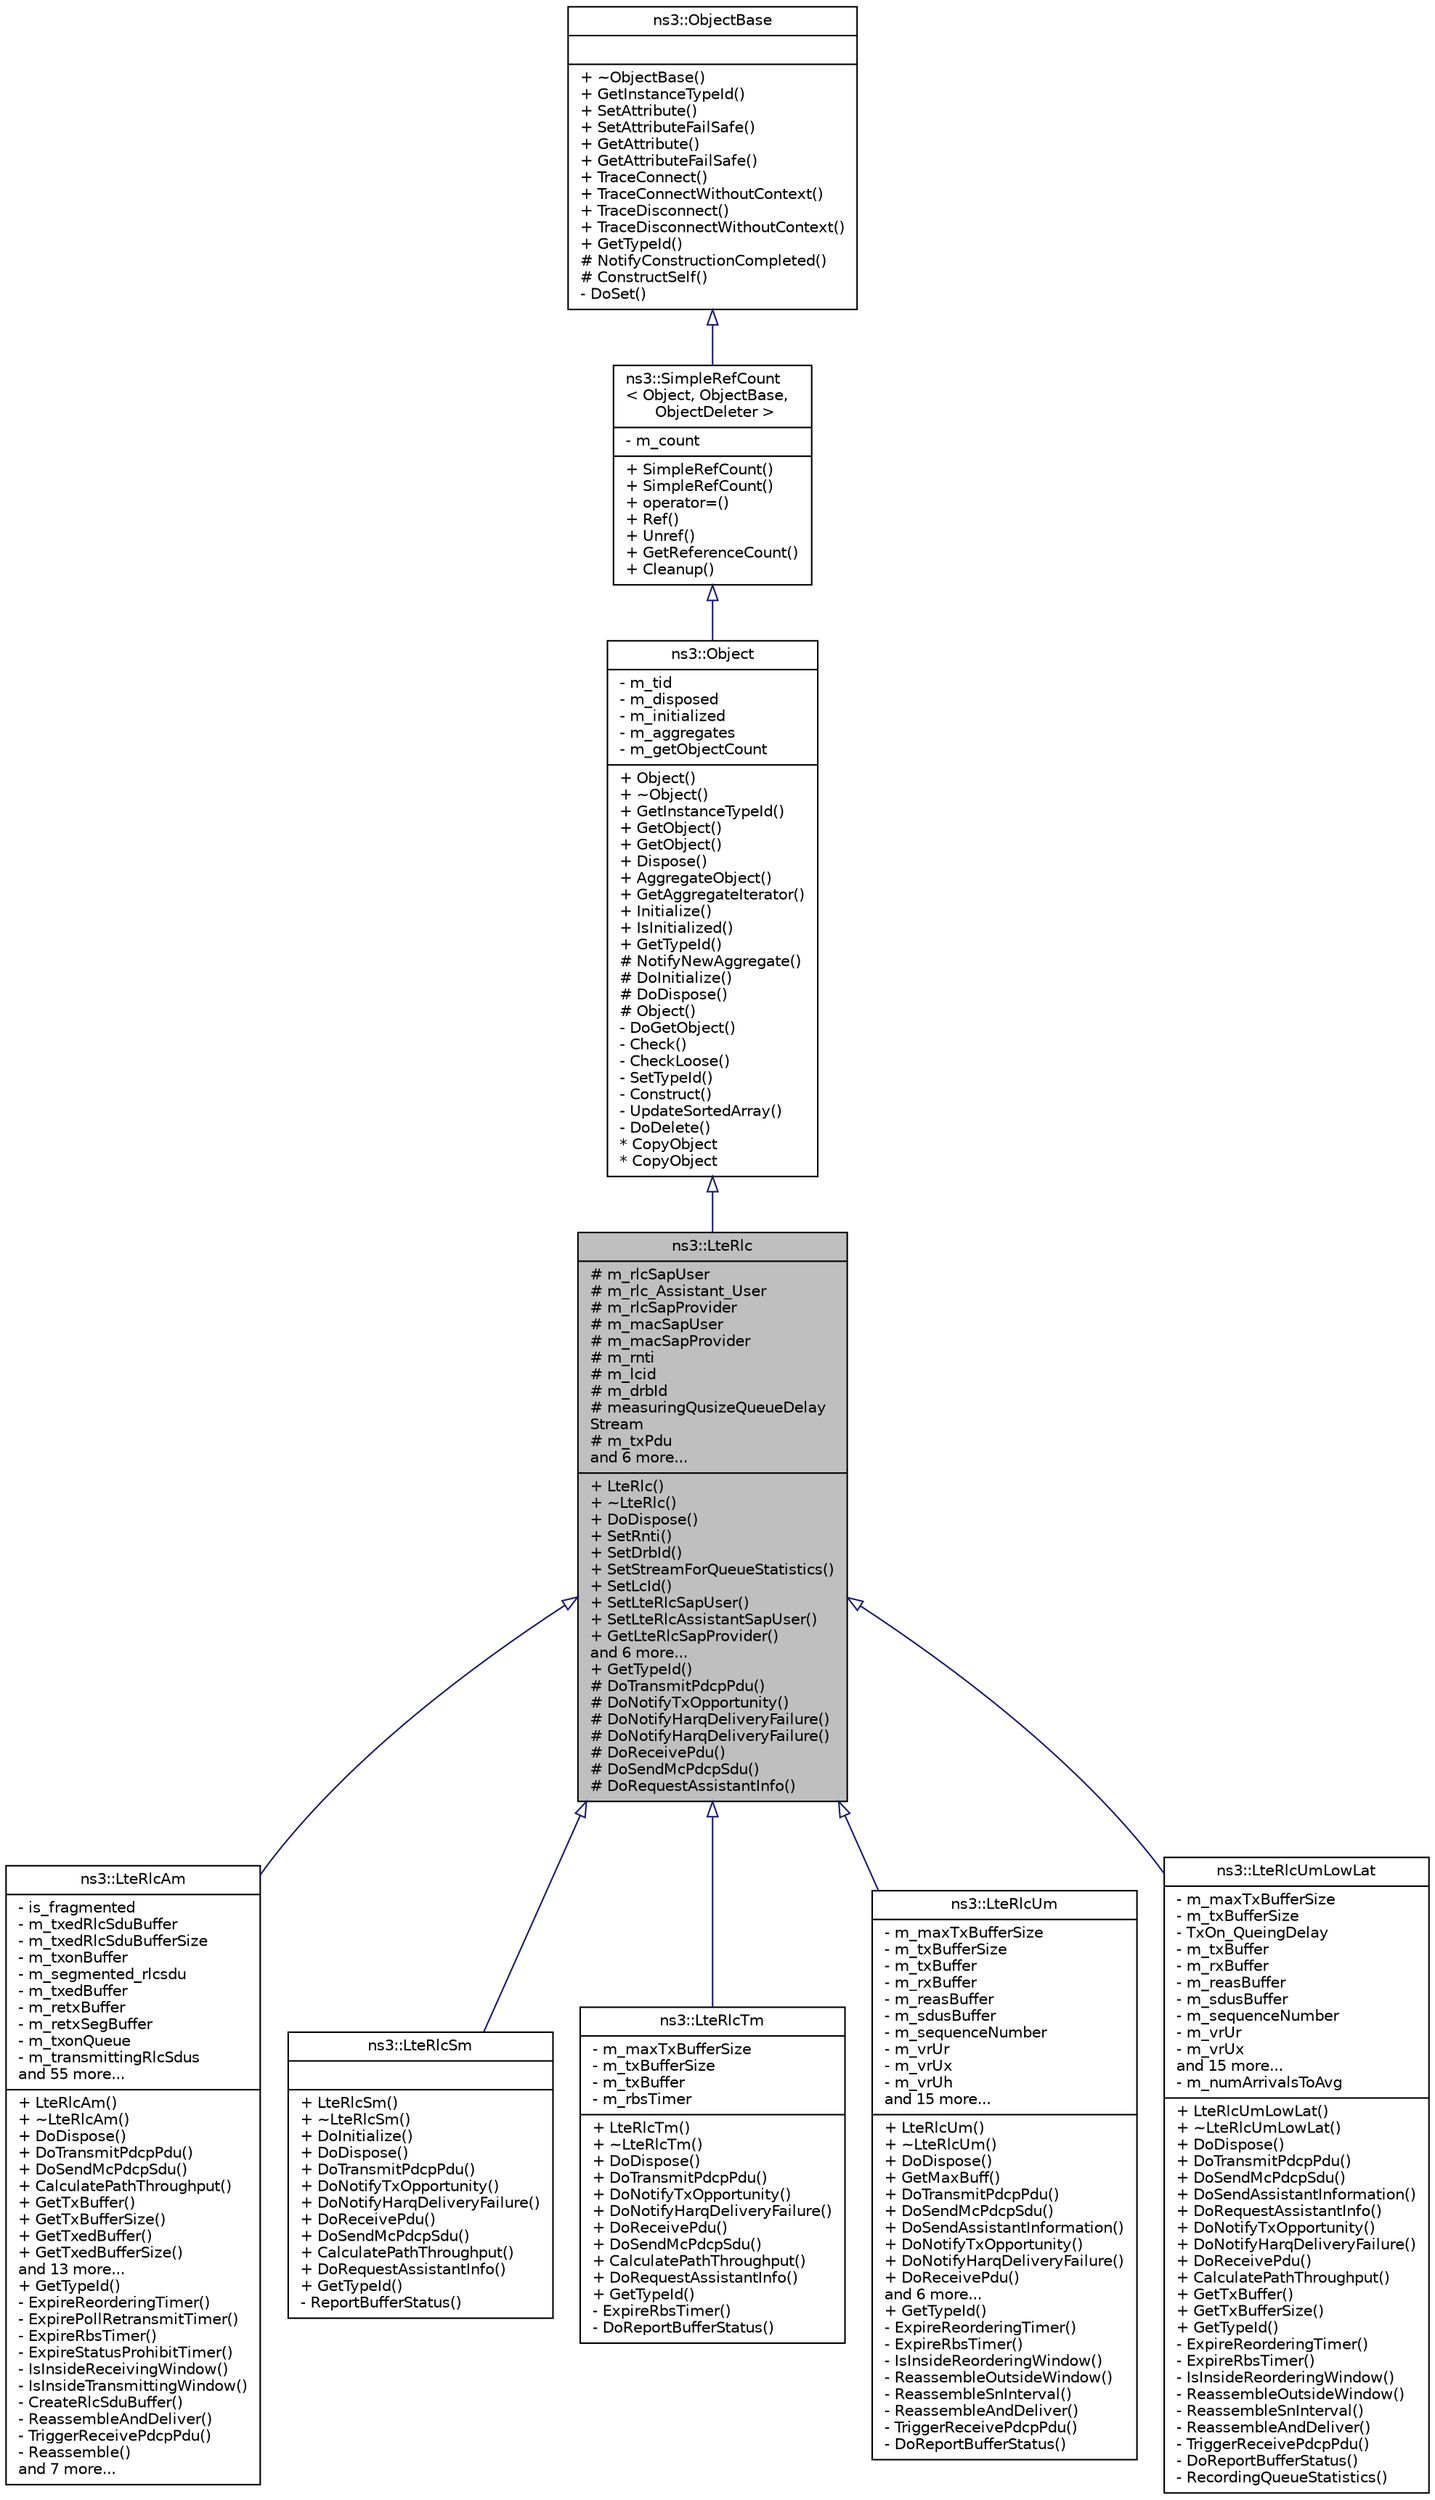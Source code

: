 digraph "ns3::LteRlc"
{
  edge [fontname="Helvetica",fontsize="10",labelfontname="Helvetica",labelfontsize="10"];
  node [fontname="Helvetica",fontsize="10",shape=record];
  Node1 [label="{ns3::LteRlc\n|# m_rlcSapUser\l# m_rlc_Assistant_User\l# m_rlcSapProvider\l# m_macSapUser\l# m_macSapProvider\l# m_rnti\l# m_lcid\l# m_drbId\l# measuringQusizeQueueDelay\lStream\l# m_txPdu\land 6 more...\l|+ LteRlc()\l+ ~LteRlc()\l+ DoDispose()\l+ SetRnti()\l+ SetDrbId()\l+ SetStreamForQueueStatistics()\l+ SetLcId()\l+ SetLteRlcSapUser()\l+ SetLteRlcAssistantSapUser()\l+ GetLteRlcSapProvider()\land 6 more...\l+ GetTypeId()\l# DoTransmitPdcpPdu()\l# DoNotifyTxOpportunity()\l# DoNotifyHarqDeliveryFailure()\l# DoNotifyHarqDeliveryFailure()\l# DoReceivePdu()\l# DoSendMcPdcpSdu()\l# DoRequestAssistantInfo()\l}",height=0.2,width=0.4,color="black", fillcolor="grey75", style="filled", fontcolor="black"];
  Node2 -> Node1 [dir="back",color="midnightblue",fontsize="10",style="solid",arrowtail="onormal"];
  Node2 [label="{ns3::Object\n|- m_tid\l- m_disposed\l- m_initialized\l- m_aggregates\l- m_getObjectCount\l|+ Object()\l+ ~Object()\l+ GetInstanceTypeId()\l+ GetObject()\l+ GetObject()\l+ Dispose()\l+ AggregateObject()\l+ GetAggregateIterator()\l+ Initialize()\l+ IsInitialized()\l+ GetTypeId()\l# NotifyNewAggregate()\l# DoInitialize()\l# DoDispose()\l# Object()\l- DoGetObject()\l- Check()\l- CheckLoose()\l- SetTypeId()\l- Construct()\l- UpdateSortedArray()\l- DoDelete()\l* CopyObject\l* CopyObject\l}",height=0.2,width=0.4,color="black", fillcolor="white", style="filled",URL="$d9/d77/classns3_1_1Object.html",tooltip="A base class which provides memory management and object aggregation. "];
  Node3 -> Node2 [dir="back",color="midnightblue",fontsize="10",style="solid",arrowtail="onormal"];
  Node3 [label="{ns3::SimpleRefCount\l\< Object, ObjectBase,\l ObjectDeleter \>\n|- m_count\l|+ SimpleRefCount()\l+ SimpleRefCount()\l+ operator=()\l+ Ref()\l+ Unref()\l+ GetReferenceCount()\l+ Cleanup()\l}",height=0.2,width=0.4,color="black", fillcolor="white", style="filled",URL="$da/da1/classns3_1_1SimpleRefCount.html"];
  Node4 -> Node3 [dir="back",color="midnightblue",fontsize="10",style="solid",arrowtail="onormal"];
  Node4 [label="{ns3::ObjectBase\n||+ ~ObjectBase()\l+ GetInstanceTypeId()\l+ SetAttribute()\l+ SetAttributeFailSafe()\l+ GetAttribute()\l+ GetAttributeFailSafe()\l+ TraceConnect()\l+ TraceConnectWithoutContext()\l+ TraceDisconnect()\l+ TraceDisconnectWithoutContext()\l+ GetTypeId()\l# NotifyConstructionCompleted()\l# ConstructSelf()\l- DoSet()\l}",height=0.2,width=0.4,color="black", fillcolor="white", style="filled",URL="$d2/dac/classns3_1_1ObjectBase.html",tooltip="Anchor the ns-3 type and attribute system. "];
  Node1 -> Node5 [dir="back",color="midnightblue",fontsize="10",style="solid",arrowtail="onormal"];
  Node5 [label="{ns3::LteRlcAm\n|- is_fragmented\l- m_txedRlcSduBuffer\l- m_txedRlcSduBufferSize\l- m_txonBuffer\l- m_segmented_rlcsdu\l- m_txedBuffer\l- m_retxBuffer\l- m_retxSegBuffer\l- m_txonQueue\l- m_transmittingRlcSdus\land 55 more...\l|+ LteRlcAm()\l+ ~LteRlcAm()\l+ DoDispose()\l+ DoTransmitPdcpPdu()\l+ DoSendMcPdcpSdu()\l+ CalculatePathThroughput()\l+ GetTxBuffer()\l+ GetTxBufferSize()\l+ GetTxedBuffer()\l+ GetTxedBufferSize()\land 13 more...\l+ GetTypeId()\l- ExpireReorderingTimer()\l- ExpirePollRetransmitTimer()\l- ExpireRbsTimer()\l- ExpireStatusProhibitTimer()\l- IsInsideReceivingWindow()\l- IsInsideTransmittingWindow()\l- CreateRlcSduBuffer()\l- ReassembleAndDeliver()\l- TriggerReceivePdcpPdu()\l- Reassemble()\land 7 more...\l}",height=0.2,width=0.4,color="black", fillcolor="white", style="filled",URL="$d0/d4c/classns3_1_1LteRlcAm.html"];
  Node1 -> Node6 [dir="back",color="midnightblue",fontsize="10",style="solid",arrowtail="onormal"];
  Node6 [label="{ns3::LteRlcSm\n||+ LteRlcSm()\l+ ~LteRlcSm()\l+ DoInitialize()\l+ DoDispose()\l+ DoTransmitPdcpPdu()\l+ DoNotifyTxOpportunity()\l+ DoNotifyHarqDeliveryFailure()\l+ DoReceivePdu()\l+ DoSendMcPdcpSdu()\l+ CalculatePathThroughput()\l+ DoRequestAssistantInfo()\l+ GetTypeId()\l- ReportBufferStatus()\l}",height=0.2,width=0.4,color="black", fillcolor="white", style="filled",URL="$d5/d05/classns3_1_1LteRlcSm.html"];
  Node1 -> Node7 [dir="back",color="midnightblue",fontsize="10",style="solid",arrowtail="onormal"];
  Node7 [label="{ns3::LteRlcTm\n|- m_maxTxBufferSize\l- m_txBufferSize\l- m_txBuffer\l- m_rbsTimer\l|+ LteRlcTm()\l+ ~LteRlcTm()\l+ DoDispose()\l+ DoTransmitPdcpPdu()\l+ DoNotifyTxOpportunity()\l+ DoNotifyHarqDeliveryFailure()\l+ DoReceivePdu()\l+ DoSendMcPdcpSdu()\l+ CalculatePathThroughput()\l+ DoRequestAssistantInfo()\l+ GetTypeId()\l- ExpireRbsTimer()\l- DoReportBufferStatus()\l}",height=0.2,width=0.4,color="black", fillcolor="white", style="filled",URL="$d1/d86/classns3_1_1LteRlcTm.html"];
  Node1 -> Node8 [dir="back",color="midnightblue",fontsize="10",style="solid",arrowtail="onormal"];
  Node8 [label="{ns3::LteRlcUm\n|- m_maxTxBufferSize\l- m_txBufferSize\l- m_txBuffer\l- m_rxBuffer\l- m_reasBuffer\l- m_sdusBuffer\l- m_sequenceNumber\l- m_vrUr\l- m_vrUx\l- m_vrUh\land 15 more...\l|+ LteRlcUm()\l+ ~LteRlcUm()\l+ DoDispose()\l+ GetMaxBuff()\l+ DoTransmitPdcpPdu()\l+ DoSendMcPdcpSdu()\l+ DoSendAssistantInformation()\l+ DoNotifyTxOpportunity()\l+ DoNotifyHarqDeliveryFailure()\l+ DoReceivePdu()\land 6 more...\l+ GetTypeId()\l- ExpireReorderingTimer()\l- ExpireRbsTimer()\l- IsInsideReorderingWindow()\l- ReassembleOutsideWindow()\l- ReassembleSnInterval()\l- ReassembleAndDeliver()\l- TriggerReceivePdcpPdu()\l- DoReportBufferStatus()\l}",height=0.2,width=0.4,color="black", fillcolor="white", style="filled",URL="$db/d49/classns3_1_1LteRlcUm.html"];
  Node1 -> Node9 [dir="back",color="midnightblue",fontsize="10",style="solid",arrowtail="onormal"];
  Node9 [label="{ns3::LteRlcUmLowLat\n|- m_maxTxBufferSize\l- m_txBufferSize\l- TxOn_QueingDelay\l- m_txBuffer\l- m_rxBuffer\l- m_reasBuffer\l- m_sdusBuffer\l- m_sequenceNumber\l- m_vrUr\l- m_vrUx\land 15 more...\l- m_numArrivalsToAvg\l|+ LteRlcUmLowLat()\l+ ~LteRlcUmLowLat()\l+ DoDispose()\l+ DoTransmitPdcpPdu()\l+ DoSendMcPdcpSdu()\l+ DoSendAssistantInformation()\l+ DoRequestAssistantInfo()\l+ DoNotifyTxOpportunity()\l+ DoNotifyHarqDeliveryFailure()\l+ DoReceivePdu()\l+ CalculatePathThroughput()\l+ GetTxBuffer()\l+ GetTxBufferSize()\l+ GetTypeId()\l- ExpireReorderingTimer()\l- ExpireRbsTimer()\l- IsInsideReorderingWindow()\l- ReassembleOutsideWindow()\l- ReassembleSnInterval()\l- ReassembleAndDeliver()\l- TriggerReceivePdcpPdu()\l- DoReportBufferStatus()\l- RecordingQueueStatistics()\l}",height=0.2,width=0.4,color="black", fillcolor="white", style="filled",URL="$dd/df9/classns3_1_1LteRlcUmLowLat.html"];
}
